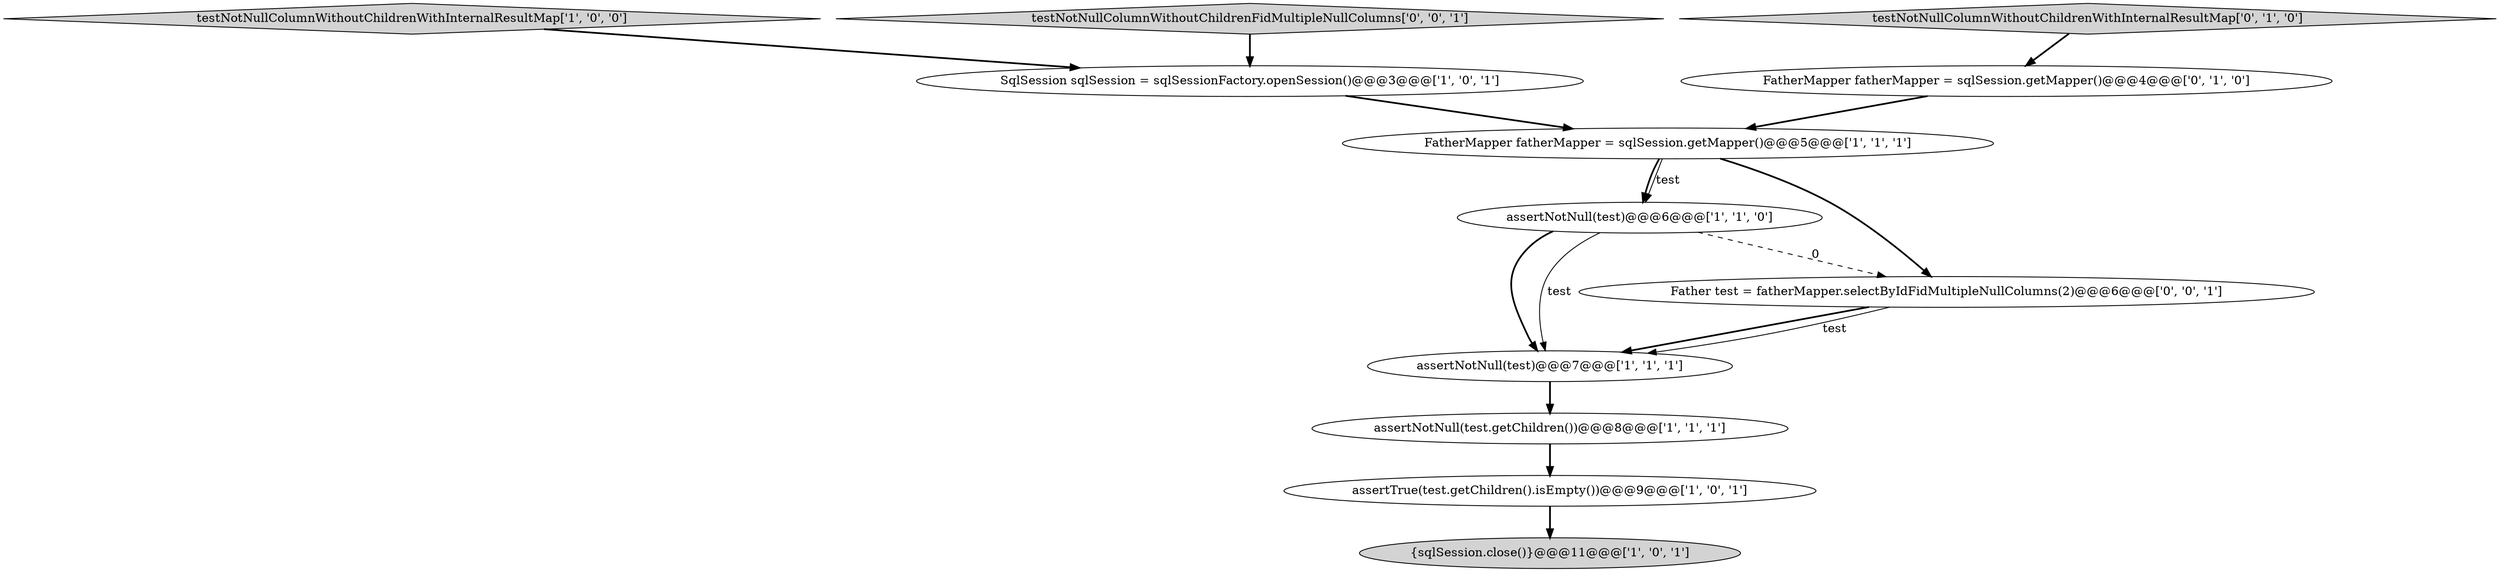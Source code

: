 digraph {
5 [style = filled, label = "assertNotNull(test)@@@6@@@['1', '1', '0']", fillcolor = white, shape = ellipse image = "AAA0AAABBB1BBB"];
7 [style = filled, label = "SqlSession sqlSession = sqlSessionFactory.openSession()@@@3@@@['1', '0', '1']", fillcolor = white, shape = ellipse image = "AAA0AAABBB1BBB"];
8 [style = filled, label = "testNotNullColumnWithoutChildrenWithInternalResultMap['0', '1', '0']", fillcolor = lightgray, shape = diamond image = "AAA0AAABBB2BBB"];
3 [style = filled, label = "testNotNullColumnWithoutChildrenWithInternalResultMap['1', '0', '0']", fillcolor = lightgray, shape = diamond image = "AAA0AAABBB1BBB"];
0 [style = filled, label = "assertNotNull(test)@@@7@@@['1', '1', '1']", fillcolor = white, shape = ellipse image = "AAA0AAABBB1BBB"];
9 [style = filled, label = "FatherMapper fatherMapper = sqlSession.getMapper()@@@4@@@['0', '1', '0']", fillcolor = white, shape = ellipse image = "AAA0AAABBB2BBB"];
11 [style = filled, label = "Father test = fatherMapper.selectByIdFidMultipleNullColumns(2)@@@6@@@['0', '0', '1']", fillcolor = white, shape = ellipse image = "AAA0AAABBB3BBB"];
1 [style = filled, label = "FatherMapper fatherMapper = sqlSession.getMapper()@@@5@@@['1', '1', '1']", fillcolor = white, shape = ellipse image = "AAA0AAABBB1BBB"];
10 [style = filled, label = "testNotNullColumnWithoutChildrenFidMultipleNullColumns['0', '0', '1']", fillcolor = lightgray, shape = diamond image = "AAA0AAABBB3BBB"];
2 [style = filled, label = "{sqlSession.close()}@@@11@@@['1', '0', '1']", fillcolor = lightgray, shape = ellipse image = "AAA0AAABBB1BBB"];
6 [style = filled, label = "assertNotNull(test.getChildren())@@@8@@@['1', '1', '1']", fillcolor = white, shape = ellipse image = "AAA0AAABBB1BBB"];
4 [style = filled, label = "assertTrue(test.getChildren().isEmpty())@@@9@@@['1', '0', '1']", fillcolor = white, shape = ellipse image = "AAA0AAABBB1BBB"];
1->5 [style = bold, label=""];
6->4 [style = bold, label=""];
11->0 [style = bold, label=""];
11->0 [style = solid, label="test"];
7->1 [style = bold, label=""];
4->2 [style = bold, label=""];
9->1 [style = bold, label=""];
5->0 [style = bold, label=""];
3->7 [style = bold, label=""];
5->11 [style = dashed, label="0"];
0->6 [style = bold, label=""];
10->7 [style = bold, label=""];
5->0 [style = solid, label="test"];
1->5 [style = solid, label="test"];
1->11 [style = bold, label=""];
8->9 [style = bold, label=""];
}
